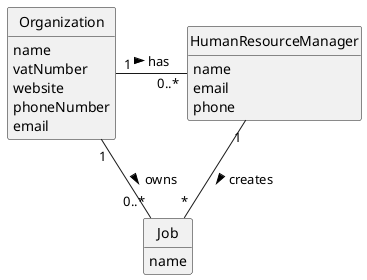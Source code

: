 @startuml
skinparam monochrome true
skinparam packageStyle rectangle
skinparam shadowing false

'left to right direction

skinparam classAttributeIconSize 0

hide circle
hide methods

'title Domain Model


class Organization {
    name
    vatNumber
    website
    phoneNumber
    email
}

class Job {
    name
}

class HumanResourceManager {
    name
    email
    phone
}

Organization "1" - "0..*" HumanResourceManager : has >
Organization "1" - "0..*" Job: owns >
HumanResourceManager "1" -- "*" Job : creates >

@enduml